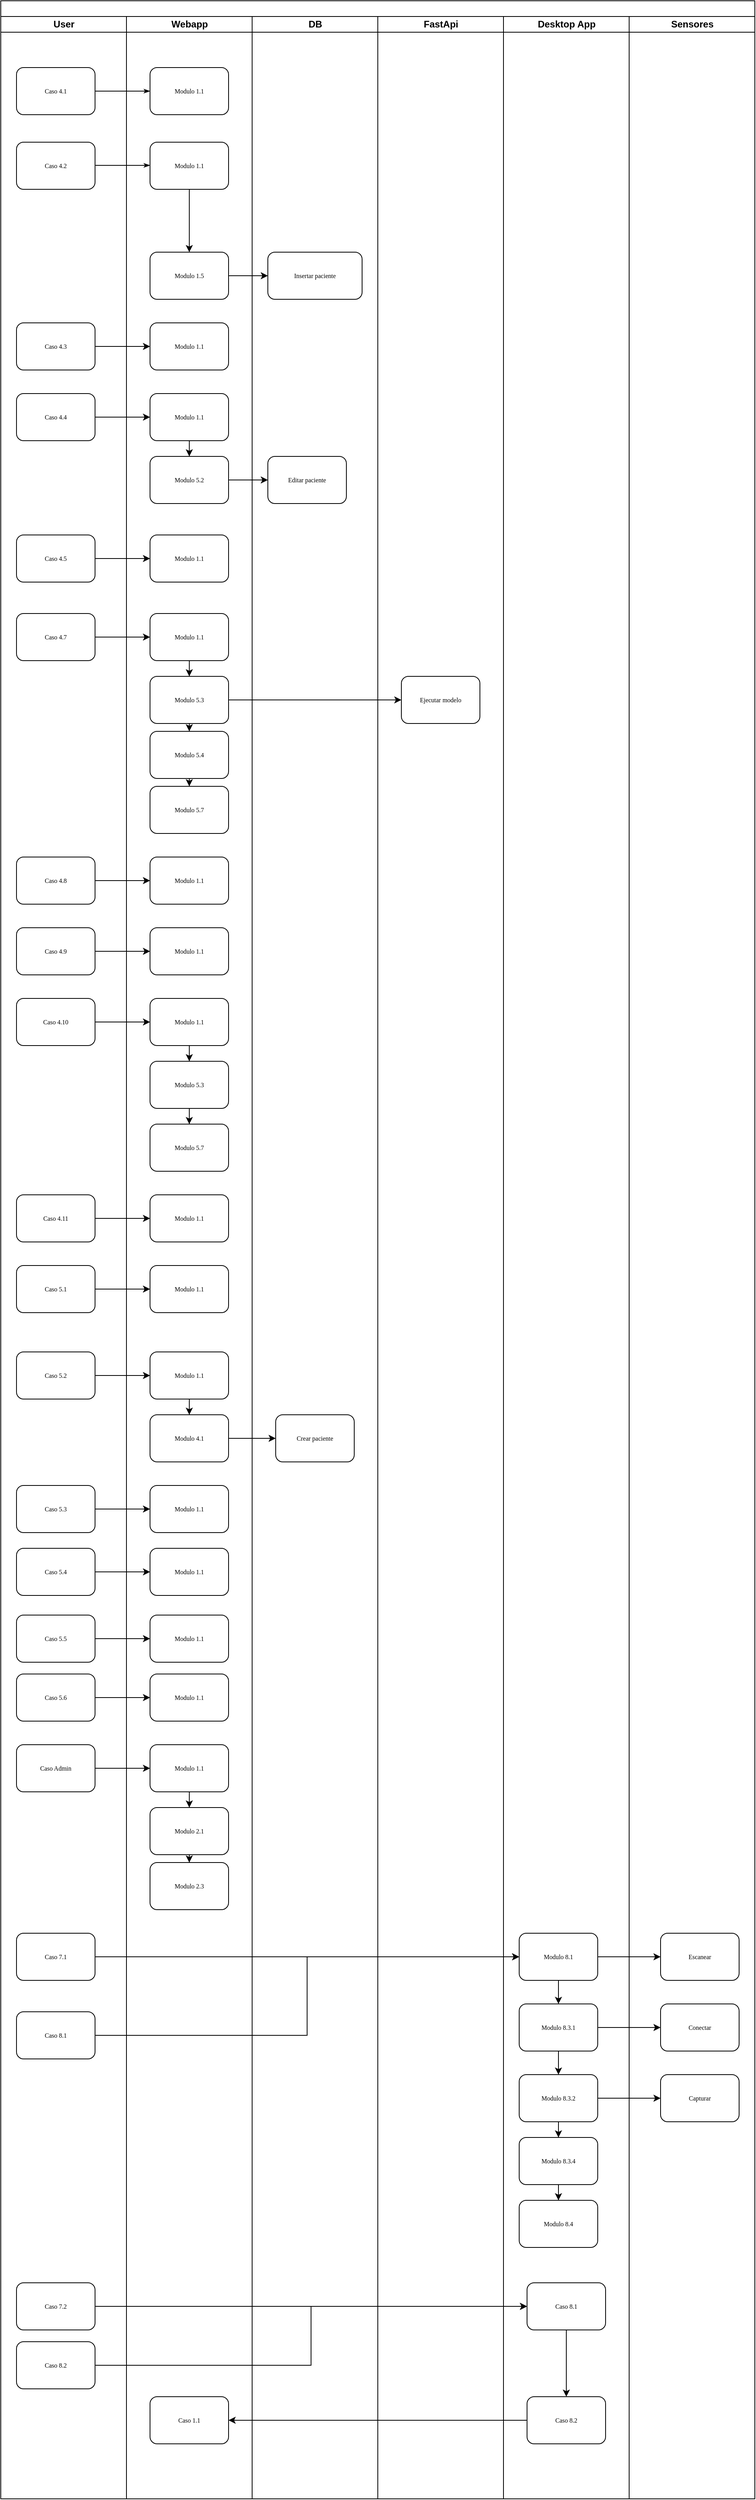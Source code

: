 <mxfile version="22.1.3" type="github">
  <diagram name="Page-1" id="74e2e168-ea6b-b213-b513-2b3c1d86103e">
    <mxGraphModel dx="1426" dy="781" grid="1" gridSize="10" guides="1" tooltips="1" connect="1" arrows="1" fold="1" page="1" pageScale="1" pageWidth="1100" pageHeight="850" background="none" math="0" shadow="0">
      <root>
        <mxCell id="0" />
        <mxCell id="1" parent="0" />
        <mxCell id="77e6c97f196da883-1" value="" style="swimlane;html=1;childLayout=stackLayout;startSize=20;rounded=0;shadow=0;labelBackgroundColor=none;strokeWidth=1;fontFamily=Verdana;fontSize=8;align=center;" parent="1" vertex="1">
          <mxGeometry x="70" y="40" width="960" height="3180" as="geometry" />
        </mxCell>
        <mxCell id="77e6c97f196da883-2" value="User" style="swimlane;html=1;startSize=20;" parent="77e6c97f196da883-1" vertex="1">
          <mxGeometry y="20" width="160" height="3160" as="geometry" />
        </mxCell>
        <mxCell id="77e6c97f196da883-8" value="Caso 4.1" style="rounded=1;whiteSpace=wrap;html=1;shadow=0;labelBackgroundColor=none;strokeWidth=1;fontFamily=Verdana;fontSize=8;align=center;" parent="77e6c97f196da883-2" vertex="1">
          <mxGeometry x="20" y="65" width="100" height="60" as="geometry" />
        </mxCell>
        <mxCell id="XBD43902KFohH3j-Ddfg-4" value="Caso 4.2" style="rounded=1;whiteSpace=wrap;html=1;shadow=0;labelBackgroundColor=none;strokeWidth=1;fontFamily=Verdana;fontSize=8;align=center;" vertex="1" parent="77e6c97f196da883-2">
          <mxGeometry x="20" y="160" width="100" height="60" as="geometry" />
        </mxCell>
        <mxCell id="XBD43902KFohH3j-Ddfg-8" style="edgeStyle=orthogonalEdgeStyle;rounded=1;html=1;labelBackgroundColor=none;startArrow=none;startFill=0;startSize=5;endArrow=classicThin;endFill=1;endSize=5;jettySize=auto;orthogonalLoop=1;strokeWidth=1;fontFamily=Verdana;fontSize=8" edge="1" parent="77e6c97f196da883-2">
          <mxGeometry relative="1" as="geometry">
            <mxPoint x="120" y="189.5" as="sourcePoint" />
            <mxPoint x="190" y="189.5" as="targetPoint" />
          </mxGeometry>
        </mxCell>
        <mxCell id="XBD43902KFohH3j-Ddfg-13" value="Caso 4.3" style="rounded=1;whiteSpace=wrap;html=1;shadow=0;labelBackgroundColor=none;strokeWidth=1;fontFamily=Verdana;fontSize=8;align=center;" vertex="1" parent="77e6c97f196da883-2">
          <mxGeometry x="20" y="390" width="100" height="60" as="geometry" />
        </mxCell>
        <mxCell id="XBD43902KFohH3j-Ddfg-16" value="Caso 4.4" style="rounded=1;whiteSpace=wrap;html=1;shadow=0;labelBackgroundColor=none;strokeWidth=1;fontFamily=Verdana;fontSize=8;align=center;" vertex="1" parent="77e6c97f196da883-2">
          <mxGeometry x="20" y="480" width="100" height="60" as="geometry" />
        </mxCell>
        <mxCell id="XBD43902KFohH3j-Ddfg-29" value="Caso 4.5" style="rounded=1;whiteSpace=wrap;html=1;shadow=0;labelBackgroundColor=none;strokeWidth=1;fontFamily=Verdana;fontSize=8;align=center;" vertex="1" parent="77e6c97f196da883-2">
          <mxGeometry x="20" y="660" width="100" height="60" as="geometry" />
        </mxCell>
        <mxCell id="XBD43902KFohH3j-Ddfg-32" value="Caso 4.7" style="rounded=1;whiteSpace=wrap;html=1;shadow=0;labelBackgroundColor=none;strokeWidth=1;fontFamily=Verdana;fontSize=8;align=center;" vertex="1" parent="77e6c97f196da883-2">
          <mxGeometry x="20" y="760" width="100" height="60" as="geometry" />
        </mxCell>
        <mxCell id="XBD43902KFohH3j-Ddfg-45" value="Caso 4.8" style="rounded=1;whiteSpace=wrap;html=1;shadow=0;labelBackgroundColor=none;strokeWidth=1;fontFamily=Verdana;fontSize=8;align=center;" vertex="1" parent="77e6c97f196da883-2">
          <mxGeometry x="20" y="1070" width="100" height="60" as="geometry" />
        </mxCell>
        <mxCell id="XBD43902KFohH3j-Ddfg-48" value="Caso 4.9" style="rounded=1;whiteSpace=wrap;html=1;shadow=0;labelBackgroundColor=none;strokeWidth=1;fontFamily=Verdana;fontSize=8;align=center;" vertex="1" parent="77e6c97f196da883-2">
          <mxGeometry x="20" y="1160" width="100" height="60" as="geometry" />
        </mxCell>
        <mxCell id="XBD43902KFohH3j-Ddfg-51" value="Caso 4.10" style="rounded=1;whiteSpace=wrap;html=1;shadow=0;labelBackgroundColor=none;strokeWidth=1;fontFamily=Verdana;fontSize=8;align=center;" vertex="1" parent="77e6c97f196da883-2">
          <mxGeometry x="20" y="1250" width="100" height="60" as="geometry" />
        </mxCell>
        <mxCell id="XBD43902KFohH3j-Ddfg-58" value="Caso 4.11" style="rounded=1;whiteSpace=wrap;html=1;shadow=0;labelBackgroundColor=none;strokeWidth=1;fontFamily=Verdana;fontSize=8;align=center;" vertex="1" parent="77e6c97f196da883-2">
          <mxGeometry x="20" y="1500" width="100" height="60" as="geometry" />
        </mxCell>
        <mxCell id="XBD43902KFohH3j-Ddfg-61" value="Caso 5.1" style="rounded=1;whiteSpace=wrap;html=1;shadow=0;labelBackgroundColor=none;strokeWidth=1;fontFamily=Verdana;fontSize=8;align=center;" vertex="1" parent="77e6c97f196da883-2">
          <mxGeometry x="20" y="1590" width="100" height="60" as="geometry" />
        </mxCell>
        <mxCell id="XBD43902KFohH3j-Ddfg-64" value="Caso 5.2" style="rounded=1;whiteSpace=wrap;html=1;shadow=0;labelBackgroundColor=none;strokeWidth=1;fontFamily=Verdana;fontSize=8;align=center;" vertex="1" parent="77e6c97f196da883-2">
          <mxGeometry x="20" y="1700" width="100" height="60" as="geometry" />
        </mxCell>
        <mxCell id="XBD43902KFohH3j-Ddfg-72" value="Caso 5.3" style="rounded=1;whiteSpace=wrap;html=1;shadow=0;labelBackgroundColor=none;strokeWidth=1;fontFamily=Verdana;fontSize=8;align=center;" vertex="1" parent="77e6c97f196da883-2">
          <mxGeometry x="20" y="1870" width="100" height="60" as="geometry" />
        </mxCell>
        <mxCell id="XBD43902KFohH3j-Ddfg-75" value="Caso 5.4" style="rounded=1;whiteSpace=wrap;html=1;shadow=0;labelBackgroundColor=none;strokeWidth=1;fontFamily=Verdana;fontSize=8;align=center;" vertex="1" parent="77e6c97f196da883-2">
          <mxGeometry x="20" y="1950" width="100" height="60" as="geometry" />
        </mxCell>
        <mxCell id="XBD43902KFohH3j-Ddfg-78" value="Caso 5.5" style="rounded=1;whiteSpace=wrap;html=1;shadow=0;labelBackgroundColor=none;strokeWidth=1;fontFamily=Verdana;fontSize=8;align=center;" vertex="1" parent="77e6c97f196da883-2">
          <mxGeometry x="20" y="2035" width="100" height="60" as="geometry" />
        </mxCell>
        <mxCell id="XBD43902KFohH3j-Ddfg-81" value="Caso 5.6" style="rounded=1;whiteSpace=wrap;html=1;shadow=0;labelBackgroundColor=none;strokeWidth=1;fontFamily=Verdana;fontSize=8;align=center;" vertex="1" parent="77e6c97f196da883-2">
          <mxGeometry x="20" y="2110" width="100" height="60" as="geometry" />
        </mxCell>
        <mxCell id="XBD43902KFohH3j-Ddfg-86" value="Caso Admin" style="rounded=1;whiteSpace=wrap;html=1;shadow=0;labelBackgroundColor=none;strokeWidth=1;fontFamily=Verdana;fontSize=8;align=center;" vertex="1" parent="77e6c97f196da883-2">
          <mxGeometry x="20" y="2200" width="100" height="60" as="geometry" />
        </mxCell>
        <mxCell id="XBD43902KFohH3j-Ddfg-93" value="Caso 7.1" style="rounded=1;whiteSpace=wrap;html=1;shadow=0;labelBackgroundColor=none;strokeWidth=1;fontFamily=Verdana;fontSize=8;align=center;" vertex="1" parent="77e6c97f196da883-2">
          <mxGeometry x="20" y="2440" width="100" height="60" as="geometry" />
        </mxCell>
        <mxCell id="XBD43902KFohH3j-Ddfg-132" value="Caso 7.2" style="rounded=1;whiteSpace=wrap;html=1;shadow=0;labelBackgroundColor=none;strokeWidth=1;fontFamily=Verdana;fontSize=8;align=center;" vertex="1" parent="77e6c97f196da883-2">
          <mxGeometry x="20" y="2885" width="100" height="60" as="geometry" />
        </mxCell>
        <mxCell id="XBD43902KFohH3j-Ddfg-150" value="Caso 8.1" style="rounded=1;whiteSpace=wrap;html=1;shadow=0;labelBackgroundColor=none;strokeWidth=1;fontFamily=Verdana;fontSize=8;align=center;" vertex="1" parent="77e6c97f196da883-2">
          <mxGeometry x="20" y="2540" width="100" height="60" as="geometry" />
        </mxCell>
        <mxCell id="XBD43902KFohH3j-Ddfg-152" value="Caso 8.2" style="rounded=1;whiteSpace=wrap;html=1;shadow=0;labelBackgroundColor=none;strokeWidth=1;fontFamily=Verdana;fontSize=8;align=center;" vertex="1" parent="77e6c97f196da883-2">
          <mxGeometry x="20" y="2960" width="100" height="60" as="geometry" />
        </mxCell>
        <mxCell id="77e6c97f196da883-26" style="edgeStyle=orthogonalEdgeStyle;rounded=1;html=1;labelBackgroundColor=none;startArrow=none;startFill=0;startSize=5;endArrow=classicThin;endFill=1;endSize=5;jettySize=auto;orthogonalLoop=1;strokeWidth=1;fontFamily=Verdana;fontSize=8" parent="77e6c97f196da883-1" source="77e6c97f196da883-8" target="77e6c97f196da883-11" edge="1">
          <mxGeometry relative="1" as="geometry" />
        </mxCell>
        <mxCell id="77e6c97f196da883-3" value="Webapp" style="swimlane;html=1;startSize=20;" parent="77e6c97f196da883-1" vertex="1">
          <mxGeometry x="160" y="20" width="160" height="3160" as="geometry" />
        </mxCell>
        <mxCell id="77e6c97f196da883-11" value="Modulo 1.1" style="rounded=1;whiteSpace=wrap;html=1;shadow=0;labelBackgroundColor=none;strokeWidth=1;fontFamily=Verdana;fontSize=8;align=center;" parent="77e6c97f196da883-3" vertex="1">
          <mxGeometry x="30" y="65" width="100" height="60" as="geometry" />
        </mxCell>
        <mxCell id="XBD43902KFohH3j-Ddfg-10" value="" style="edgeStyle=orthogonalEdgeStyle;rounded=0;orthogonalLoop=1;jettySize=auto;html=1;" edge="1" parent="77e6c97f196da883-3" source="XBD43902KFohH3j-Ddfg-7" target="XBD43902KFohH3j-Ddfg-9">
          <mxGeometry relative="1" as="geometry" />
        </mxCell>
        <mxCell id="XBD43902KFohH3j-Ddfg-7" value="Modulo 1.1" style="rounded=1;whiteSpace=wrap;html=1;shadow=0;labelBackgroundColor=none;strokeWidth=1;fontFamily=Verdana;fontSize=8;align=center;" vertex="1" parent="77e6c97f196da883-3">
          <mxGeometry x="30" y="160" width="100" height="60" as="geometry" />
        </mxCell>
        <mxCell id="XBD43902KFohH3j-Ddfg-9" value="Modulo 1.5" style="rounded=1;whiteSpace=wrap;html=1;shadow=0;labelBackgroundColor=none;strokeWidth=1;fontFamily=Verdana;fontSize=8;align=center;" vertex="1" parent="77e6c97f196da883-3">
          <mxGeometry x="30" y="300" width="100" height="60" as="geometry" />
        </mxCell>
        <mxCell id="XBD43902KFohH3j-Ddfg-14" value="Modulo 1.1" style="rounded=1;whiteSpace=wrap;html=1;shadow=0;labelBackgroundColor=none;strokeWidth=1;fontFamily=Verdana;fontSize=8;align=center;" vertex="1" parent="77e6c97f196da883-3">
          <mxGeometry x="30" y="390" width="100" height="60" as="geometry" />
        </mxCell>
        <mxCell id="XBD43902KFohH3j-Ddfg-20" value="" style="edgeStyle=orthogonalEdgeStyle;rounded=0;orthogonalLoop=1;jettySize=auto;html=1;" edge="1" parent="77e6c97f196da883-3" source="XBD43902KFohH3j-Ddfg-17" target="XBD43902KFohH3j-Ddfg-19">
          <mxGeometry relative="1" as="geometry" />
        </mxCell>
        <mxCell id="XBD43902KFohH3j-Ddfg-17" value="Modulo 1.1" style="rounded=1;whiteSpace=wrap;html=1;shadow=0;labelBackgroundColor=none;strokeWidth=1;fontFamily=Verdana;fontSize=8;align=center;" vertex="1" parent="77e6c97f196da883-3">
          <mxGeometry x="30" y="480" width="100" height="60" as="geometry" />
        </mxCell>
        <mxCell id="XBD43902KFohH3j-Ddfg-19" value="Modulo 5.2" style="rounded=1;whiteSpace=wrap;html=1;shadow=0;labelBackgroundColor=none;strokeWidth=1;fontFamily=Verdana;fontSize=8;align=center;" vertex="1" parent="77e6c97f196da883-3">
          <mxGeometry x="30" y="560" width="100" height="60" as="geometry" />
        </mxCell>
        <mxCell id="XBD43902KFohH3j-Ddfg-30" value="Modulo 1.1" style="rounded=1;whiteSpace=wrap;html=1;shadow=0;labelBackgroundColor=none;strokeWidth=1;fontFamily=Verdana;fontSize=8;align=center;" vertex="1" parent="77e6c97f196da883-3">
          <mxGeometry x="30" y="660" width="100" height="60" as="geometry" />
        </mxCell>
        <mxCell id="XBD43902KFohH3j-Ddfg-36" value="" style="edgeStyle=orthogonalEdgeStyle;rounded=0;orthogonalLoop=1;jettySize=auto;html=1;" edge="1" parent="77e6c97f196da883-3" source="XBD43902KFohH3j-Ddfg-33" target="XBD43902KFohH3j-Ddfg-35">
          <mxGeometry relative="1" as="geometry" />
        </mxCell>
        <mxCell id="XBD43902KFohH3j-Ddfg-33" value="Modulo 1.1" style="rounded=1;whiteSpace=wrap;html=1;shadow=0;labelBackgroundColor=none;strokeWidth=1;fontFamily=Verdana;fontSize=8;align=center;" vertex="1" parent="77e6c97f196da883-3">
          <mxGeometry x="30" y="760" width="100" height="60" as="geometry" />
        </mxCell>
        <mxCell id="XBD43902KFohH3j-Ddfg-38" value="" style="edgeStyle=orthogonalEdgeStyle;rounded=0;orthogonalLoop=1;jettySize=auto;html=1;" edge="1" parent="77e6c97f196da883-3" source="XBD43902KFohH3j-Ddfg-35" target="XBD43902KFohH3j-Ddfg-37">
          <mxGeometry relative="1" as="geometry" />
        </mxCell>
        <mxCell id="XBD43902KFohH3j-Ddfg-35" value="Modulo 5.3" style="rounded=1;whiteSpace=wrap;html=1;shadow=0;labelBackgroundColor=none;strokeWidth=1;fontFamily=Verdana;fontSize=8;align=center;" vertex="1" parent="77e6c97f196da883-3">
          <mxGeometry x="30" y="840" width="100" height="60" as="geometry" />
        </mxCell>
        <mxCell id="XBD43902KFohH3j-Ddfg-40" value="" style="edgeStyle=orthogonalEdgeStyle;rounded=0;orthogonalLoop=1;jettySize=auto;html=1;" edge="1" parent="77e6c97f196da883-3" source="XBD43902KFohH3j-Ddfg-37" target="XBD43902KFohH3j-Ddfg-39">
          <mxGeometry relative="1" as="geometry" />
        </mxCell>
        <mxCell id="XBD43902KFohH3j-Ddfg-37" value="Modulo 5.4" style="rounded=1;whiteSpace=wrap;html=1;shadow=0;labelBackgroundColor=none;strokeWidth=1;fontFamily=Verdana;fontSize=8;align=center;" vertex="1" parent="77e6c97f196da883-3">
          <mxGeometry x="30" y="910" width="100" height="60" as="geometry" />
        </mxCell>
        <mxCell id="XBD43902KFohH3j-Ddfg-39" value="Modulo 5.7" style="rounded=1;whiteSpace=wrap;html=1;shadow=0;labelBackgroundColor=none;strokeWidth=1;fontFamily=Verdana;fontSize=8;align=center;" vertex="1" parent="77e6c97f196da883-3">
          <mxGeometry x="30" y="980" width="100" height="60" as="geometry" />
        </mxCell>
        <mxCell id="XBD43902KFohH3j-Ddfg-46" value="Modulo 1.1" style="rounded=1;whiteSpace=wrap;html=1;shadow=0;labelBackgroundColor=none;strokeWidth=1;fontFamily=Verdana;fontSize=8;align=center;" vertex="1" parent="77e6c97f196da883-3">
          <mxGeometry x="30" y="1070" width="100" height="60" as="geometry" />
        </mxCell>
        <mxCell id="XBD43902KFohH3j-Ddfg-49" value="Modulo 1.1" style="rounded=1;whiteSpace=wrap;html=1;shadow=0;labelBackgroundColor=none;strokeWidth=1;fontFamily=Verdana;fontSize=8;align=center;" vertex="1" parent="77e6c97f196da883-3">
          <mxGeometry x="30" y="1160" width="100" height="60" as="geometry" />
        </mxCell>
        <mxCell id="XBD43902KFohH3j-Ddfg-55" value="" style="edgeStyle=orthogonalEdgeStyle;rounded=0;orthogonalLoop=1;jettySize=auto;html=1;" edge="1" parent="77e6c97f196da883-3" source="XBD43902KFohH3j-Ddfg-52" target="XBD43902KFohH3j-Ddfg-54">
          <mxGeometry relative="1" as="geometry" />
        </mxCell>
        <mxCell id="XBD43902KFohH3j-Ddfg-52" value="Modulo 1.1" style="rounded=1;whiteSpace=wrap;html=1;shadow=0;labelBackgroundColor=none;strokeWidth=1;fontFamily=Verdana;fontSize=8;align=center;" vertex="1" parent="77e6c97f196da883-3">
          <mxGeometry x="30" y="1250" width="100" height="60" as="geometry" />
        </mxCell>
        <mxCell id="XBD43902KFohH3j-Ddfg-57" value="" style="edgeStyle=orthogonalEdgeStyle;rounded=0;orthogonalLoop=1;jettySize=auto;html=1;" edge="1" parent="77e6c97f196da883-3" source="XBD43902KFohH3j-Ddfg-54" target="XBD43902KFohH3j-Ddfg-56">
          <mxGeometry relative="1" as="geometry" />
        </mxCell>
        <mxCell id="XBD43902KFohH3j-Ddfg-54" value="Modulo 5.3" style="rounded=1;whiteSpace=wrap;html=1;shadow=0;labelBackgroundColor=none;strokeWidth=1;fontFamily=Verdana;fontSize=8;align=center;" vertex="1" parent="77e6c97f196da883-3">
          <mxGeometry x="30" y="1330" width="100" height="60" as="geometry" />
        </mxCell>
        <mxCell id="XBD43902KFohH3j-Ddfg-56" value="Modulo 5.7" style="rounded=1;whiteSpace=wrap;html=1;shadow=0;labelBackgroundColor=none;strokeWidth=1;fontFamily=Verdana;fontSize=8;align=center;" vertex="1" parent="77e6c97f196da883-3">
          <mxGeometry x="30" y="1410" width="100" height="60" as="geometry" />
        </mxCell>
        <mxCell id="XBD43902KFohH3j-Ddfg-59" value="Modulo 1.1" style="rounded=1;whiteSpace=wrap;html=1;shadow=0;labelBackgroundColor=none;strokeWidth=1;fontFamily=Verdana;fontSize=8;align=center;" vertex="1" parent="77e6c97f196da883-3">
          <mxGeometry x="30" y="1500" width="100" height="60" as="geometry" />
        </mxCell>
        <mxCell id="XBD43902KFohH3j-Ddfg-62" value="Modulo 1.1" style="rounded=1;whiteSpace=wrap;html=1;shadow=0;labelBackgroundColor=none;strokeWidth=1;fontFamily=Verdana;fontSize=8;align=center;" vertex="1" parent="77e6c97f196da883-3">
          <mxGeometry x="30" y="1590" width="100" height="60" as="geometry" />
        </mxCell>
        <mxCell id="XBD43902KFohH3j-Ddfg-68" value="" style="edgeStyle=orthogonalEdgeStyle;rounded=0;orthogonalLoop=1;jettySize=auto;html=1;" edge="1" parent="77e6c97f196da883-3" source="XBD43902KFohH3j-Ddfg-65" target="XBD43902KFohH3j-Ddfg-67">
          <mxGeometry relative="1" as="geometry" />
        </mxCell>
        <mxCell id="XBD43902KFohH3j-Ddfg-65" value="Modulo 1.1" style="rounded=1;whiteSpace=wrap;html=1;shadow=0;labelBackgroundColor=none;strokeWidth=1;fontFamily=Verdana;fontSize=8;align=center;" vertex="1" parent="77e6c97f196da883-3">
          <mxGeometry x="30" y="1700" width="100" height="60" as="geometry" />
        </mxCell>
        <mxCell id="XBD43902KFohH3j-Ddfg-67" value="Modulo 4.1" style="rounded=1;whiteSpace=wrap;html=1;shadow=0;labelBackgroundColor=none;strokeWidth=1;fontFamily=Verdana;fontSize=8;align=center;" vertex="1" parent="77e6c97f196da883-3">
          <mxGeometry x="30" y="1780" width="100" height="60" as="geometry" />
        </mxCell>
        <mxCell id="XBD43902KFohH3j-Ddfg-73" value="Modulo 1.1" style="rounded=1;whiteSpace=wrap;html=1;shadow=0;labelBackgroundColor=none;strokeWidth=1;fontFamily=Verdana;fontSize=8;align=center;" vertex="1" parent="77e6c97f196da883-3">
          <mxGeometry x="30" y="1870" width="100" height="60" as="geometry" />
        </mxCell>
        <mxCell id="XBD43902KFohH3j-Ddfg-76" value="Modulo 1.1" style="rounded=1;whiteSpace=wrap;html=1;shadow=0;labelBackgroundColor=none;strokeWidth=1;fontFamily=Verdana;fontSize=8;align=center;" vertex="1" parent="77e6c97f196da883-3">
          <mxGeometry x="30" y="1950" width="100" height="60" as="geometry" />
        </mxCell>
        <mxCell id="XBD43902KFohH3j-Ddfg-79" value="Modulo 1.1" style="rounded=1;whiteSpace=wrap;html=1;shadow=0;labelBackgroundColor=none;strokeWidth=1;fontFamily=Verdana;fontSize=8;align=center;" vertex="1" parent="77e6c97f196da883-3">
          <mxGeometry x="30" y="2035" width="100" height="60" as="geometry" />
        </mxCell>
        <mxCell id="XBD43902KFohH3j-Ddfg-82" value="Modulo 1.1" style="rounded=1;whiteSpace=wrap;html=1;shadow=0;labelBackgroundColor=none;strokeWidth=1;fontFamily=Verdana;fontSize=8;align=center;" vertex="1" parent="77e6c97f196da883-3">
          <mxGeometry x="30" y="2110" width="100" height="60" as="geometry" />
        </mxCell>
        <mxCell id="XBD43902KFohH3j-Ddfg-90" value="" style="edgeStyle=orthogonalEdgeStyle;rounded=0;orthogonalLoop=1;jettySize=auto;html=1;" edge="1" parent="77e6c97f196da883-3" source="XBD43902KFohH3j-Ddfg-87" target="XBD43902KFohH3j-Ddfg-89">
          <mxGeometry relative="1" as="geometry" />
        </mxCell>
        <mxCell id="XBD43902KFohH3j-Ddfg-87" value="Modulo 1.1" style="rounded=1;whiteSpace=wrap;html=1;shadow=0;labelBackgroundColor=none;strokeWidth=1;fontFamily=Verdana;fontSize=8;align=center;" vertex="1" parent="77e6c97f196da883-3">
          <mxGeometry x="30" y="2200" width="100" height="60" as="geometry" />
        </mxCell>
        <mxCell id="XBD43902KFohH3j-Ddfg-92" value="" style="edgeStyle=orthogonalEdgeStyle;rounded=0;orthogonalLoop=1;jettySize=auto;html=1;" edge="1" parent="77e6c97f196da883-3" source="XBD43902KFohH3j-Ddfg-89" target="XBD43902KFohH3j-Ddfg-91">
          <mxGeometry relative="1" as="geometry" />
        </mxCell>
        <mxCell id="XBD43902KFohH3j-Ddfg-89" value="Modulo 2.1" style="rounded=1;whiteSpace=wrap;html=1;shadow=0;labelBackgroundColor=none;strokeWidth=1;fontFamily=Verdana;fontSize=8;align=center;" vertex="1" parent="77e6c97f196da883-3">
          <mxGeometry x="30" y="2280" width="100" height="60" as="geometry" />
        </mxCell>
        <mxCell id="XBD43902KFohH3j-Ddfg-91" value="Modulo 2.3" style="rounded=1;whiteSpace=wrap;html=1;shadow=0;labelBackgroundColor=none;strokeWidth=1;fontFamily=Verdana;fontSize=8;align=center;" vertex="1" parent="77e6c97f196da883-3">
          <mxGeometry x="30" y="2350" width="100" height="60" as="geometry" />
        </mxCell>
        <mxCell id="XBD43902KFohH3j-Ddfg-137" value="Caso 1.1" style="rounded=1;whiteSpace=wrap;html=1;shadow=0;labelBackgroundColor=none;strokeWidth=1;fontFamily=Verdana;fontSize=8;align=center;" vertex="1" parent="77e6c97f196da883-3">
          <mxGeometry x="30" y="3030" width="100" height="60" as="geometry" />
        </mxCell>
        <mxCell id="77e6c97f196da883-4" value="DB" style="swimlane;html=1;startSize=20;" parent="77e6c97f196da883-1" vertex="1">
          <mxGeometry x="320" y="20" width="160" height="3160" as="geometry" />
        </mxCell>
        <mxCell id="XBD43902KFohH3j-Ddfg-11" value="Insertar paciente" style="whiteSpace=wrap;html=1;fontSize=8;fontFamily=Verdana;rounded=1;shadow=0;labelBackgroundColor=none;strokeWidth=1;" vertex="1" parent="77e6c97f196da883-4">
          <mxGeometry x="20" y="300" width="120" height="60" as="geometry" />
        </mxCell>
        <mxCell id="XBD43902KFohH3j-Ddfg-21" value="Editar paciente" style="rounded=1;whiteSpace=wrap;html=1;shadow=0;labelBackgroundColor=none;strokeWidth=1;fontFamily=Verdana;fontSize=8;align=center;" vertex="1" parent="77e6c97f196da883-4">
          <mxGeometry x="20" y="560" width="100" height="60" as="geometry" />
        </mxCell>
        <mxCell id="XBD43902KFohH3j-Ddfg-69" value="Crear paciente" style="rounded=1;whiteSpace=wrap;html=1;shadow=0;labelBackgroundColor=none;strokeWidth=1;fontFamily=Verdana;fontSize=8;align=center;" vertex="1" parent="77e6c97f196da883-4">
          <mxGeometry x="30" y="1780" width="100" height="60" as="geometry" />
        </mxCell>
        <mxCell id="XBD43902KFohH3j-Ddfg-12" value="" style="edgeStyle=orthogonalEdgeStyle;rounded=0;orthogonalLoop=1;jettySize=auto;html=1;" edge="1" parent="77e6c97f196da883-1" source="XBD43902KFohH3j-Ddfg-9" target="XBD43902KFohH3j-Ddfg-11">
          <mxGeometry relative="1" as="geometry" />
        </mxCell>
        <mxCell id="XBD43902KFohH3j-Ddfg-15" value="" style="edgeStyle=orthogonalEdgeStyle;rounded=0;orthogonalLoop=1;jettySize=auto;html=1;" edge="1" parent="77e6c97f196da883-1" source="XBD43902KFohH3j-Ddfg-13" target="XBD43902KFohH3j-Ddfg-14">
          <mxGeometry relative="1" as="geometry" />
        </mxCell>
        <mxCell id="XBD43902KFohH3j-Ddfg-18" value="" style="edgeStyle=orthogonalEdgeStyle;rounded=0;orthogonalLoop=1;jettySize=auto;html=1;" edge="1" parent="77e6c97f196da883-1" source="XBD43902KFohH3j-Ddfg-16" target="XBD43902KFohH3j-Ddfg-17">
          <mxGeometry relative="1" as="geometry" />
        </mxCell>
        <mxCell id="XBD43902KFohH3j-Ddfg-22" value="" style="edgeStyle=orthogonalEdgeStyle;rounded=0;orthogonalLoop=1;jettySize=auto;html=1;" edge="1" parent="77e6c97f196da883-1" source="XBD43902KFohH3j-Ddfg-19" target="XBD43902KFohH3j-Ddfg-21">
          <mxGeometry relative="1" as="geometry" />
        </mxCell>
        <mxCell id="XBD43902KFohH3j-Ddfg-31" value="" style="edgeStyle=orthogonalEdgeStyle;rounded=0;orthogonalLoop=1;jettySize=auto;html=1;" edge="1" parent="77e6c97f196da883-1" source="XBD43902KFohH3j-Ddfg-29" target="XBD43902KFohH3j-Ddfg-30">
          <mxGeometry relative="1" as="geometry" />
        </mxCell>
        <mxCell id="XBD43902KFohH3j-Ddfg-34" value="" style="edgeStyle=orthogonalEdgeStyle;rounded=0;orthogonalLoop=1;jettySize=auto;html=1;" edge="1" parent="77e6c97f196da883-1" source="XBD43902KFohH3j-Ddfg-32" target="XBD43902KFohH3j-Ddfg-33">
          <mxGeometry relative="1" as="geometry" />
        </mxCell>
        <mxCell id="XBD43902KFohH3j-Ddfg-42" value="" style="edgeStyle=orthogonalEdgeStyle;rounded=0;orthogonalLoop=1;jettySize=auto;html=1;" edge="1" parent="77e6c97f196da883-1" source="XBD43902KFohH3j-Ddfg-35" target="XBD43902KFohH3j-Ddfg-41">
          <mxGeometry relative="1" as="geometry" />
        </mxCell>
        <mxCell id="XBD43902KFohH3j-Ddfg-47" style="edgeStyle=orthogonalEdgeStyle;rounded=0;orthogonalLoop=1;jettySize=auto;html=1;entryX=0;entryY=0.5;entryDx=0;entryDy=0;" edge="1" parent="77e6c97f196da883-1" source="XBD43902KFohH3j-Ddfg-45" target="XBD43902KFohH3j-Ddfg-46">
          <mxGeometry relative="1" as="geometry">
            <mxPoint x="140" y="1120" as="targetPoint" />
          </mxGeometry>
        </mxCell>
        <mxCell id="XBD43902KFohH3j-Ddfg-50" value="" style="edgeStyle=orthogonalEdgeStyle;rounded=0;orthogonalLoop=1;jettySize=auto;html=1;" edge="1" parent="77e6c97f196da883-1" source="XBD43902KFohH3j-Ddfg-48" target="XBD43902KFohH3j-Ddfg-49">
          <mxGeometry relative="1" as="geometry" />
        </mxCell>
        <mxCell id="XBD43902KFohH3j-Ddfg-53" value="" style="edgeStyle=orthogonalEdgeStyle;rounded=0;orthogonalLoop=1;jettySize=auto;html=1;" edge="1" parent="77e6c97f196da883-1" source="XBD43902KFohH3j-Ddfg-51" target="XBD43902KFohH3j-Ddfg-52">
          <mxGeometry relative="1" as="geometry" />
        </mxCell>
        <mxCell id="XBD43902KFohH3j-Ddfg-60" value="" style="edgeStyle=orthogonalEdgeStyle;rounded=0;orthogonalLoop=1;jettySize=auto;html=1;" edge="1" parent="77e6c97f196da883-1" source="XBD43902KFohH3j-Ddfg-58" target="XBD43902KFohH3j-Ddfg-59">
          <mxGeometry relative="1" as="geometry" />
        </mxCell>
        <mxCell id="XBD43902KFohH3j-Ddfg-63" value="" style="edgeStyle=orthogonalEdgeStyle;rounded=0;orthogonalLoop=1;jettySize=auto;html=1;" edge="1" parent="77e6c97f196da883-1" source="XBD43902KFohH3j-Ddfg-61" target="XBD43902KFohH3j-Ddfg-62">
          <mxGeometry relative="1" as="geometry" />
        </mxCell>
        <mxCell id="XBD43902KFohH3j-Ddfg-66" value="" style="edgeStyle=orthogonalEdgeStyle;rounded=0;orthogonalLoop=1;jettySize=auto;html=1;" edge="1" parent="77e6c97f196da883-1" source="XBD43902KFohH3j-Ddfg-64" target="XBD43902KFohH3j-Ddfg-65">
          <mxGeometry relative="1" as="geometry" />
        </mxCell>
        <mxCell id="XBD43902KFohH3j-Ddfg-70" value="" style="edgeStyle=orthogonalEdgeStyle;rounded=0;orthogonalLoop=1;jettySize=auto;html=1;" edge="1" parent="77e6c97f196da883-1" source="XBD43902KFohH3j-Ddfg-67" target="XBD43902KFohH3j-Ddfg-69">
          <mxGeometry relative="1" as="geometry" />
        </mxCell>
        <mxCell id="XBD43902KFohH3j-Ddfg-74" value="" style="edgeStyle=orthogonalEdgeStyle;rounded=0;orthogonalLoop=1;jettySize=auto;html=1;" edge="1" parent="77e6c97f196da883-1" source="XBD43902KFohH3j-Ddfg-72" target="XBD43902KFohH3j-Ddfg-73">
          <mxGeometry relative="1" as="geometry" />
        </mxCell>
        <mxCell id="XBD43902KFohH3j-Ddfg-77" value="" style="edgeStyle=orthogonalEdgeStyle;rounded=0;orthogonalLoop=1;jettySize=auto;html=1;" edge="1" parent="77e6c97f196da883-1" source="XBD43902KFohH3j-Ddfg-75" target="XBD43902KFohH3j-Ddfg-76">
          <mxGeometry relative="1" as="geometry" />
        </mxCell>
        <mxCell id="XBD43902KFohH3j-Ddfg-80" value="" style="edgeStyle=orthogonalEdgeStyle;rounded=0;orthogonalLoop=1;jettySize=auto;html=1;" edge="1" parent="77e6c97f196da883-1" source="XBD43902KFohH3j-Ddfg-78" target="XBD43902KFohH3j-Ddfg-79">
          <mxGeometry relative="1" as="geometry" />
        </mxCell>
        <mxCell id="XBD43902KFohH3j-Ddfg-83" value="" style="edgeStyle=orthogonalEdgeStyle;rounded=0;orthogonalLoop=1;jettySize=auto;html=1;" edge="1" parent="77e6c97f196da883-1" source="XBD43902KFohH3j-Ddfg-81" target="XBD43902KFohH3j-Ddfg-82">
          <mxGeometry relative="1" as="geometry" />
        </mxCell>
        <mxCell id="77e6c97f196da883-5" value="FastApi" style="swimlane;html=1;startSize=20;" parent="77e6c97f196da883-1" vertex="1">
          <mxGeometry x="480" y="20" width="160" height="3160" as="geometry" />
        </mxCell>
        <mxCell id="XBD43902KFohH3j-Ddfg-41" value="Ejecutar modelo" style="rounded=1;whiteSpace=wrap;html=1;shadow=0;labelBackgroundColor=none;strokeWidth=1;fontFamily=Verdana;fontSize=8;align=center;" vertex="1" parent="77e6c97f196da883-5">
          <mxGeometry x="30" y="840" width="100" height="60" as="geometry" />
        </mxCell>
        <mxCell id="XBD43902KFohH3j-Ddfg-84" value="Desktop App" style="swimlane;html=1;startSize=20;" vertex="1" parent="77e6c97f196da883-1">
          <mxGeometry x="640" y="20" width="160" height="3160" as="geometry" />
        </mxCell>
        <mxCell id="XBD43902KFohH3j-Ddfg-94" value="Modulo 8.1" style="rounded=1;whiteSpace=wrap;html=1;shadow=0;labelBackgroundColor=none;strokeWidth=1;fontFamily=Verdana;fontSize=8;align=center;" vertex="1" parent="XBD43902KFohH3j-Ddfg-84">
          <mxGeometry x="20" y="2440" width="100" height="60" as="geometry" />
        </mxCell>
        <mxCell id="XBD43902KFohH3j-Ddfg-96" value="Modulo 8.3.1" style="rounded=1;whiteSpace=wrap;html=1;shadow=0;labelBackgroundColor=none;strokeWidth=1;fontFamily=Verdana;fontSize=8;align=center;" vertex="1" parent="XBD43902KFohH3j-Ddfg-84">
          <mxGeometry x="20" y="2530" width="100" height="60" as="geometry" />
        </mxCell>
        <mxCell id="XBD43902KFohH3j-Ddfg-97" value="" style="edgeStyle=orthogonalEdgeStyle;rounded=0;orthogonalLoop=1;jettySize=auto;html=1;" edge="1" parent="XBD43902KFohH3j-Ddfg-84" source="XBD43902KFohH3j-Ddfg-94" target="XBD43902KFohH3j-Ddfg-96">
          <mxGeometry relative="1" as="geometry" />
        </mxCell>
        <mxCell id="XBD43902KFohH3j-Ddfg-98" value="Modulo 8.3.2" style="rounded=1;whiteSpace=wrap;html=1;shadow=0;labelBackgroundColor=none;strokeWidth=1;fontFamily=Verdana;fontSize=8;align=center;" vertex="1" parent="XBD43902KFohH3j-Ddfg-84">
          <mxGeometry x="20" y="2620" width="100" height="60" as="geometry" />
        </mxCell>
        <mxCell id="XBD43902KFohH3j-Ddfg-99" value="" style="edgeStyle=orthogonalEdgeStyle;rounded=0;orthogonalLoop=1;jettySize=auto;html=1;" edge="1" parent="XBD43902KFohH3j-Ddfg-84" source="XBD43902KFohH3j-Ddfg-96" target="XBD43902KFohH3j-Ddfg-98">
          <mxGeometry relative="1" as="geometry" />
        </mxCell>
        <mxCell id="XBD43902KFohH3j-Ddfg-100" value="Modulo 8.3.4" style="rounded=1;whiteSpace=wrap;html=1;shadow=0;labelBackgroundColor=none;strokeWidth=1;fontFamily=Verdana;fontSize=8;align=center;" vertex="1" parent="XBD43902KFohH3j-Ddfg-84">
          <mxGeometry x="20" y="2700" width="100" height="60" as="geometry" />
        </mxCell>
        <mxCell id="XBD43902KFohH3j-Ddfg-101" value="" style="edgeStyle=orthogonalEdgeStyle;rounded=0;orthogonalLoop=1;jettySize=auto;html=1;" edge="1" parent="XBD43902KFohH3j-Ddfg-84" source="XBD43902KFohH3j-Ddfg-98" target="XBD43902KFohH3j-Ddfg-100">
          <mxGeometry relative="1" as="geometry" />
        </mxCell>
        <mxCell id="XBD43902KFohH3j-Ddfg-102" value="Modulo 8.4" style="rounded=1;whiteSpace=wrap;html=1;shadow=0;labelBackgroundColor=none;strokeWidth=1;fontFamily=Verdana;fontSize=8;align=center;" vertex="1" parent="XBD43902KFohH3j-Ddfg-84">
          <mxGeometry x="20" y="2780" width="100" height="60" as="geometry" />
        </mxCell>
        <mxCell id="XBD43902KFohH3j-Ddfg-103" value="" style="edgeStyle=orthogonalEdgeStyle;rounded=0;orthogonalLoop=1;jettySize=auto;html=1;" edge="1" parent="XBD43902KFohH3j-Ddfg-84" source="XBD43902KFohH3j-Ddfg-100" target="XBD43902KFohH3j-Ddfg-102">
          <mxGeometry relative="1" as="geometry" />
        </mxCell>
        <mxCell id="XBD43902KFohH3j-Ddfg-136" value="" style="edgeStyle=orthogonalEdgeStyle;rounded=0;orthogonalLoop=1;jettySize=auto;html=1;" edge="1" parent="XBD43902KFohH3j-Ddfg-84" source="XBD43902KFohH3j-Ddfg-133" target="XBD43902KFohH3j-Ddfg-135">
          <mxGeometry relative="1" as="geometry" />
        </mxCell>
        <mxCell id="XBD43902KFohH3j-Ddfg-133" value="Caso 8.1" style="rounded=1;whiteSpace=wrap;html=1;shadow=0;labelBackgroundColor=none;strokeWidth=1;fontFamily=Verdana;fontSize=8;align=center;" vertex="1" parent="XBD43902KFohH3j-Ddfg-84">
          <mxGeometry x="30" y="2885" width="100" height="60" as="geometry" />
        </mxCell>
        <mxCell id="XBD43902KFohH3j-Ddfg-135" value="Caso 8.2" style="rounded=1;whiteSpace=wrap;html=1;shadow=0;labelBackgroundColor=none;strokeWidth=1;fontFamily=Verdana;fontSize=8;align=center;" vertex="1" parent="XBD43902KFohH3j-Ddfg-84">
          <mxGeometry x="30" y="3030" width="100" height="60" as="geometry" />
        </mxCell>
        <mxCell id="XBD43902KFohH3j-Ddfg-88" value="" style="edgeStyle=orthogonalEdgeStyle;rounded=0;orthogonalLoop=1;jettySize=auto;html=1;" edge="1" parent="77e6c97f196da883-1" source="XBD43902KFohH3j-Ddfg-86" target="XBD43902KFohH3j-Ddfg-87">
          <mxGeometry relative="1" as="geometry" />
        </mxCell>
        <mxCell id="XBD43902KFohH3j-Ddfg-95" value="" style="edgeStyle=orthogonalEdgeStyle;rounded=0;orthogonalLoop=1;jettySize=auto;html=1;" edge="1" parent="77e6c97f196da883-1" source="XBD43902KFohH3j-Ddfg-93" target="XBD43902KFohH3j-Ddfg-94">
          <mxGeometry relative="1" as="geometry" />
        </mxCell>
        <mxCell id="XBD43902KFohH3j-Ddfg-104" value="Sensores" style="swimlane;html=1;startSize=20;" vertex="1" parent="77e6c97f196da883-1">
          <mxGeometry x="800" y="20" width="160" height="3160" as="geometry" />
        </mxCell>
        <mxCell id="XBD43902KFohH3j-Ddfg-106" value="Escanear" style="rounded=1;whiteSpace=wrap;html=1;shadow=0;labelBackgroundColor=none;strokeWidth=1;fontFamily=Verdana;fontSize=8;align=center;" vertex="1" parent="XBD43902KFohH3j-Ddfg-104">
          <mxGeometry x="40" y="2440" width="100" height="60" as="geometry" />
        </mxCell>
        <mxCell id="XBD43902KFohH3j-Ddfg-108" value="Conectar" style="rounded=1;whiteSpace=wrap;html=1;shadow=0;labelBackgroundColor=none;strokeWidth=1;fontFamily=Verdana;fontSize=8;align=center;" vertex="1" parent="XBD43902KFohH3j-Ddfg-104">
          <mxGeometry x="40" y="2530" width="100" height="60" as="geometry" />
        </mxCell>
        <mxCell id="XBD43902KFohH3j-Ddfg-110" value="Capturar" style="rounded=1;whiteSpace=wrap;html=1;shadow=0;labelBackgroundColor=none;strokeWidth=1;fontFamily=Verdana;fontSize=8;align=center;" vertex="1" parent="XBD43902KFohH3j-Ddfg-104">
          <mxGeometry x="40" y="2620" width="100" height="60" as="geometry" />
        </mxCell>
        <mxCell id="XBD43902KFohH3j-Ddfg-107" value="" style="edgeStyle=orthogonalEdgeStyle;rounded=0;orthogonalLoop=1;jettySize=auto;html=1;" edge="1" parent="77e6c97f196da883-1" source="XBD43902KFohH3j-Ddfg-94" target="XBD43902KFohH3j-Ddfg-106">
          <mxGeometry relative="1" as="geometry" />
        </mxCell>
        <mxCell id="XBD43902KFohH3j-Ddfg-109" value="" style="edgeStyle=orthogonalEdgeStyle;rounded=0;orthogonalLoop=1;jettySize=auto;html=1;" edge="1" parent="77e6c97f196da883-1" source="XBD43902KFohH3j-Ddfg-96" target="XBD43902KFohH3j-Ddfg-108">
          <mxGeometry relative="1" as="geometry" />
        </mxCell>
        <mxCell id="XBD43902KFohH3j-Ddfg-111" value="" style="edgeStyle=orthogonalEdgeStyle;rounded=0;orthogonalLoop=1;jettySize=auto;html=1;" edge="1" parent="77e6c97f196da883-1" source="XBD43902KFohH3j-Ddfg-98" target="XBD43902KFohH3j-Ddfg-110">
          <mxGeometry relative="1" as="geometry" />
        </mxCell>
        <mxCell id="XBD43902KFohH3j-Ddfg-134" value="" style="edgeStyle=orthogonalEdgeStyle;rounded=0;orthogonalLoop=1;jettySize=auto;html=1;" edge="1" parent="77e6c97f196da883-1" source="XBD43902KFohH3j-Ddfg-132" target="XBD43902KFohH3j-Ddfg-133">
          <mxGeometry relative="1" as="geometry" />
        </mxCell>
        <mxCell id="XBD43902KFohH3j-Ddfg-138" value="" style="edgeStyle=orthogonalEdgeStyle;rounded=0;orthogonalLoop=1;jettySize=auto;html=1;" edge="1" parent="77e6c97f196da883-1" source="XBD43902KFohH3j-Ddfg-135" target="XBD43902KFohH3j-Ddfg-137">
          <mxGeometry relative="1" as="geometry" />
        </mxCell>
        <mxCell id="XBD43902KFohH3j-Ddfg-151" style="edgeStyle=orthogonalEdgeStyle;rounded=0;orthogonalLoop=1;jettySize=auto;html=1;exitX=1;exitY=0.5;exitDx=0;exitDy=0;entryX=0;entryY=0.5;entryDx=0;entryDy=0;" edge="1" parent="77e6c97f196da883-1" source="XBD43902KFohH3j-Ddfg-150" target="XBD43902KFohH3j-Ddfg-94">
          <mxGeometry relative="1" as="geometry" />
        </mxCell>
        <mxCell id="XBD43902KFohH3j-Ddfg-153" style="edgeStyle=orthogonalEdgeStyle;rounded=0;orthogonalLoop=1;jettySize=auto;html=1;exitX=1;exitY=0.5;exitDx=0;exitDy=0;entryX=0;entryY=0.5;entryDx=0;entryDy=0;" edge="1" parent="77e6c97f196da883-1" source="XBD43902KFohH3j-Ddfg-152" target="XBD43902KFohH3j-Ddfg-133">
          <mxGeometry relative="1" as="geometry" />
        </mxCell>
      </root>
    </mxGraphModel>
  </diagram>
</mxfile>
